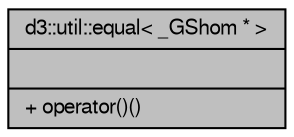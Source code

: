 digraph "d3::util::equal&lt; _GShom * &gt;"
{
  edge [fontname="FreeSans",fontsize="10",labelfontname="FreeSans",labelfontsize="10"];
  node [fontname="FreeSans",fontsize="10",shape=record];
  Node1 [label="{d3::util::equal\< _GShom * \>\n||+ operator()()\l}",height=0.2,width=0.4,color="black", fillcolor="grey75", style="filled" fontcolor="black"];
}
